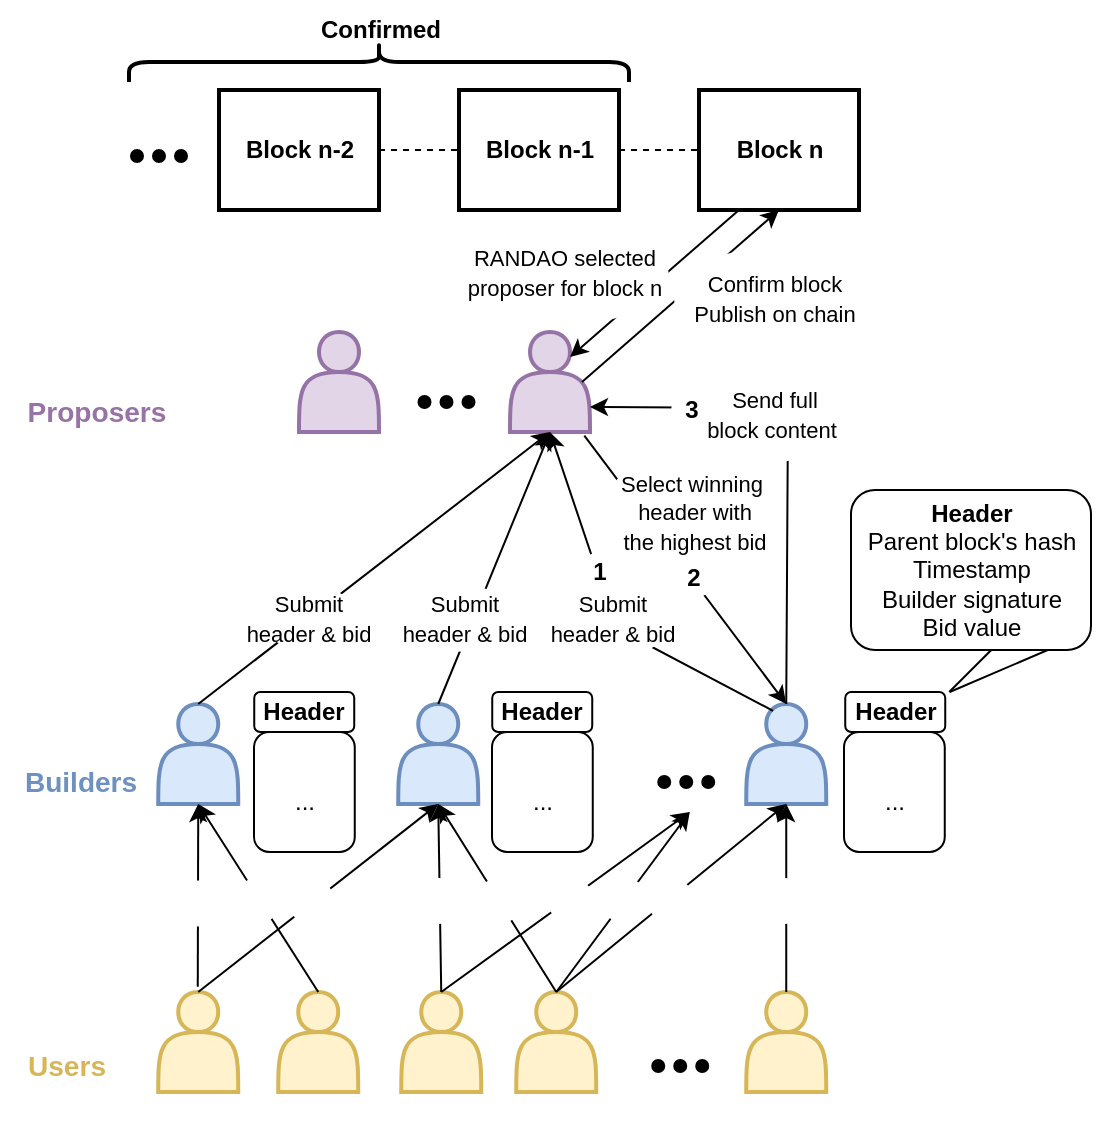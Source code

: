 <mxfile version="26.0.14">
  <diagram name="Page-1" id="Rt2gjxt__m3kLgCPaDpE">
    <mxGraphModel dx="1462" dy="784" grid="1" gridSize="10" guides="1" tooltips="1" connect="1" arrows="1" fold="1" page="1" pageScale="1" pageWidth="827" pageHeight="1169" math="0" shadow="0">
      <root>
        <mxCell id="0" />
        <mxCell id="1" parent="0" />
        <mxCell id="9paTq_0o_kBmyaApCOEQ-1" value="&lt;b&gt;Block n-1&lt;/b&gt;" style="rounded=0;whiteSpace=wrap;html=1;strokeWidth=2;" parent="1" vertex="1">
          <mxGeometry x="265.5" y="70" width="80" height="60" as="geometry" />
        </mxCell>
        <mxCell id="9paTq_0o_kBmyaApCOEQ-2" value="&lt;b&gt;Block n&lt;/b&gt;" style="rounded=0;whiteSpace=wrap;html=1;strokeWidth=2;" parent="1" vertex="1">
          <mxGeometry x="385.5" y="70" width="80" height="60" as="geometry" />
        </mxCell>
        <mxCell id="9paTq_0o_kBmyaApCOEQ-3" value="" style="endArrow=none;dashed=1;html=1;rounded=0;entryX=0;entryY=0.5;entryDx=0;entryDy=0;" parent="1" source="9paTq_0o_kBmyaApCOEQ-1" target="9paTq_0o_kBmyaApCOEQ-2" edge="1">
          <mxGeometry width="50" height="50" relative="1" as="geometry">
            <mxPoint x="185.5" y="100" as="sourcePoint" />
            <mxPoint x="245.5" y="99.5" as="targetPoint" />
          </mxGeometry>
        </mxCell>
        <mxCell id="9paTq_0o_kBmyaApCOEQ-4" value="&lt;b&gt;Block n-2&lt;/b&gt;" style="rounded=0;whiteSpace=wrap;html=1;strokeWidth=2;" parent="1" vertex="1">
          <mxGeometry x="145.5" y="70" width="80" height="60" as="geometry" />
        </mxCell>
        <mxCell id="9paTq_0o_kBmyaApCOEQ-5" value="" style="endArrow=none;dashed=1;html=1;rounded=0;exitX=1;exitY=0.5;exitDx=0;exitDy=0;entryX=0;entryY=0.5;entryDx=0;entryDy=0;" parent="1" source="9paTq_0o_kBmyaApCOEQ-4" target="9paTq_0o_kBmyaApCOEQ-1" edge="1">
          <mxGeometry width="50" height="50" relative="1" as="geometry">
            <mxPoint x="355.5" y="110" as="sourcePoint" />
            <mxPoint x="265.5" y="100" as="targetPoint" />
          </mxGeometry>
        </mxCell>
        <mxCell id="9paTq_0o_kBmyaApCOEQ-6" value="" style="shape=curlyBracket;whiteSpace=wrap;html=1;rounded=1;labelPosition=left;verticalLabelPosition=middle;align=right;verticalAlign=middle;rotation=90;strokeWidth=2;" parent="1" vertex="1">
          <mxGeometry x="215.5" y="-69" width="20" height="250" as="geometry" />
        </mxCell>
        <mxCell id="9paTq_0o_kBmyaApCOEQ-7" value="&lt;b&gt;Confirmed&lt;/b&gt;" style="text;html=1;align=center;verticalAlign=middle;resizable=0;points=[];autosize=1;strokeColor=none;fillColor=none;" parent="1" vertex="1">
          <mxGeometry x="185.5" y="25" width="80" height="30" as="geometry" />
        </mxCell>
        <mxCell id="9paTq_0o_kBmyaApCOEQ-8" value="" style="shape=actor;whiteSpace=wrap;html=1;strokeWidth=2;fillColor=#e1d5e7;strokeColor=#9673a6;" parent="1" vertex="1">
          <mxGeometry x="291" y="191" width="40" height="50" as="geometry" />
        </mxCell>
        <mxCell id="9paTq_0o_kBmyaApCOEQ-9" value="" style="shape=actor;whiteSpace=wrap;html=1;strokeWidth=2;fillColor=#dae8fc;strokeColor=#6c8ebf;" parent="1" vertex="1">
          <mxGeometry x="409.12" y="377" width="40" height="50" as="geometry" />
        </mxCell>
        <mxCell id="9paTq_0o_kBmyaApCOEQ-10" value="" style="shape=actor;whiteSpace=wrap;html=1;strokeWidth=2;fillColor=#dae8fc;strokeColor=#6c8ebf;" parent="1" vertex="1">
          <mxGeometry x="235.12" y="377" width="40" height="50" as="geometry" />
        </mxCell>
        <mxCell id="9paTq_0o_kBmyaApCOEQ-11" value="" style="shape=actor;whiteSpace=wrap;html=1;strokeWidth=2;fillColor=#dae8fc;strokeColor=#6c8ebf;" parent="1" vertex="1">
          <mxGeometry x="115.12" y="377" width="40" height="50" as="geometry" />
        </mxCell>
        <mxCell id="9paTq_0o_kBmyaApCOEQ-12" value="" style="shape=actor;whiteSpace=wrap;html=1;strokeWidth=2;fillColor=#fff2cc;strokeColor=#d6b656;" parent="1" vertex="1">
          <mxGeometry x="115.12" y="521" width="40" height="50" as="geometry" />
        </mxCell>
        <mxCell id="9paTq_0o_kBmyaApCOEQ-13" value="" style="shape=actor;whiteSpace=wrap;html=1;strokeWidth=2;fillColor=#fff2cc;strokeColor=#d6b656;" parent="1" vertex="1">
          <mxGeometry x="294.12" y="521" width="40" height="50" as="geometry" />
        </mxCell>
        <mxCell id="9paTq_0o_kBmyaApCOEQ-14" value="" style="shape=actor;whiteSpace=wrap;html=1;strokeWidth=2;fillColor=#fff2cc;strokeColor=#d6b656;" parent="1" vertex="1">
          <mxGeometry x="236.62" y="521" width="40" height="50" as="geometry" />
        </mxCell>
        <mxCell id="9paTq_0o_kBmyaApCOEQ-15" value="" style="shape=actor;whiteSpace=wrap;html=1;strokeWidth=2;fillColor=#fff2cc;strokeColor=#d6b656;" parent="1" vertex="1">
          <mxGeometry x="175.12" y="521" width="40" height="50" as="geometry" />
        </mxCell>
        <mxCell id="9paTq_0o_kBmyaApCOEQ-16" value="" style="shape=actor;whiteSpace=wrap;html=1;strokeWidth=2;fillColor=#fff2cc;strokeColor=#d6b656;" parent="1" vertex="1">
          <mxGeometry x="409.12" y="521" width="40" height="50" as="geometry" />
        </mxCell>
        <mxCell id="9paTq_0o_kBmyaApCOEQ-17" value="" style="group" parent="1" vertex="1" connectable="0">
          <mxGeometry x="102.5" y="100" width="26" height="6" as="geometry" />
        </mxCell>
        <mxCell id="9paTq_0o_kBmyaApCOEQ-18" value="" style="ellipse;shape=doubleEllipse;whiteSpace=wrap;html=1;aspect=fixed;fillColor=#000000;" parent="9paTq_0o_kBmyaApCOEQ-17" vertex="1">
          <mxGeometry x="-1" width="6" height="6" as="geometry" />
        </mxCell>
        <mxCell id="9paTq_0o_kBmyaApCOEQ-19" value="" style="ellipse;shape=doubleEllipse;whiteSpace=wrap;html=1;aspect=fixed;fillColor=#000000;" parent="9paTq_0o_kBmyaApCOEQ-17" vertex="1">
          <mxGeometry x="10" width="6" height="6" as="geometry" />
        </mxCell>
        <mxCell id="9paTq_0o_kBmyaApCOEQ-20" value="" style="ellipse;shape=doubleEllipse;whiteSpace=wrap;html=1;aspect=fixed;fillColor=#000000;" parent="9paTq_0o_kBmyaApCOEQ-17" vertex="1">
          <mxGeometry x="21" width="6" height="6" as="geometry" />
        </mxCell>
        <mxCell id="9paTq_0o_kBmyaApCOEQ-21" value="" style="group" parent="1" vertex="1" connectable="0">
          <mxGeometry x="366.12" y="413" width="26" height="6" as="geometry" />
        </mxCell>
        <mxCell id="9paTq_0o_kBmyaApCOEQ-22" value="" style="ellipse;shape=doubleEllipse;whiteSpace=wrap;html=1;aspect=fixed;fillColor=#000000;" parent="9paTq_0o_kBmyaApCOEQ-21" vertex="1">
          <mxGeometry x="-1" width="6" height="6" as="geometry" />
        </mxCell>
        <mxCell id="9paTq_0o_kBmyaApCOEQ-23" value="" style="ellipse;shape=doubleEllipse;whiteSpace=wrap;html=1;aspect=fixed;fillColor=#000000;" parent="9paTq_0o_kBmyaApCOEQ-21" vertex="1">
          <mxGeometry x="10" width="6" height="6" as="geometry" />
        </mxCell>
        <mxCell id="9paTq_0o_kBmyaApCOEQ-24" value="" style="ellipse;shape=doubleEllipse;whiteSpace=wrap;html=1;aspect=fixed;fillColor=#000000;" parent="9paTq_0o_kBmyaApCOEQ-21" vertex="1">
          <mxGeometry x="21" width="6" height="6" as="geometry" />
        </mxCell>
        <mxCell id="9paTq_0o_kBmyaApCOEQ-25" value="" style="endArrow=classic;html=1;rounded=0;exitX=0.5;exitY=0;exitDx=0;exitDy=0;entryX=0.5;entryY=1;entryDx=0;entryDy=0;" parent="1" source="9paTq_0o_kBmyaApCOEQ-11" target="9paTq_0o_kBmyaApCOEQ-8" edge="1">
          <mxGeometry width="50" height="50" relative="1" as="geometry">
            <mxPoint x="196" y="301" as="sourcePoint" />
            <mxPoint x="246" y="251" as="targetPoint" />
            <Array as="points" />
          </mxGeometry>
        </mxCell>
        <mxCell id="9paTq_0o_kBmyaApCOEQ-26" value="" style="endArrow=classic;html=1;rounded=0;exitX=0.5;exitY=0;exitDx=0;exitDy=0;" parent="1" source="9paTq_0o_kBmyaApCOEQ-10" edge="1">
          <mxGeometry width="50" height="50" relative="1" as="geometry">
            <mxPoint x="261" y="291" as="sourcePoint" />
            <mxPoint x="311" y="241" as="targetPoint" />
          </mxGeometry>
        </mxCell>
        <mxCell id="9paTq_0o_kBmyaApCOEQ-27" value="" style="endArrow=classic;html=1;rounded=0;exitX=0.335;exitY=0.068;exitDx=0;exitDy=0;strokeWidth=1;exitPerimeter=0;strokeColor=#000000;" parent="1" source="9paTq_0o_kBmyaApCOEQ-9" edge="1">
          <mxGeometry width="50" height="50" relative="1" as="geometry">
            <mxPoint x="351" y="421" as="sourcePoint" />
            <mxPoint x="311" y="241" as="targetPoint" />
            <Array as="points">
              <mxPoint x="344" y="339" />
            </Array>
          </mxGeometry>
        </mxCell>
        <mxCell id="9paTq_0o_kBmyaApCOEQ-28" value="&lt;b&gt;Header&lt;/b&gt;" style="rounded=1;whiteSpace=wrap;html=1;" parent="1" vertex="1">
          <mxGeometry x="163.12" y="371" width="50" height="20" as="geometry" />
        </mxCell>
        <mxCell id="9paTq_0o_kBmyaApCOEQ-33" value="" style="endArrow=classic;html=1;rounded=0;exitX=0.9;exitY=0.5;exitDx=0;exitDy=0;exitPerimeter=0;entryX=0.5;entryY=1;entryDx=0;entryDy=0;" parent="1" source="9paTq_0o_kBmyaApCOEQ-8" target="9paTq_0o_kBmyaApCOEQ-2" edge="1">
          <mxGeometry width="50" height="50" relative="1" as="geometry">
            <mxPoint x="351" y="321" as="sourcePoint" />
            <mxPoint x="401" y="271" as="targetPoint" />
          </mxGeometry>
        </mxCell>
        <mxCell id="9paTq_0o_kBmyaApCOEQ-34" value="" style="endArrow=classic;html=1;rounded=0;exitX=0.25;exitY=1;exitDx=0;exitDy=0;entryX=0.75;entryY=0.25;entryDx=0;entryDy=0;entryPerimeter=0;" parent="1" source="9paTq_0o_kBmyaApCOEQ-2" target="9paTq_0o_kBmyaApCOEQ-8" edge="1">
          <mxGeometry width="50" height="50" relative="1" as="geometry">
            <mxPoint x="351" y="321" as="sourcePoint" />
            <mxPoint x="401" y="271" as="targetPoint" />
          </mxGeometry>
        </mxCell>
        <mxCell id="9paTq_0o_kBmyaApCOEQ-36" value="" style="group" parent="1" vertex="1" connectable="0">
          <mxGeometry x="363.12" y="555" width="26" height="6" as="geometry" />
        </mxCell>
        <mxCell id="9paTq_0o_kBmyaApCOEQ-37" value="" style="ellipse;shape=doubleEllipse;whiteSpace=wrap;html=1;aspect=fixed;fillColor=#000000;" parent="9paTq_0o_kBmyaApCOEQ-36" vertex="1">
          <mxGeometry x="-1" width="6" height="6" as="geometry" />
        </mxCell>
        <mxCell id="9paTq_0o_kBmyaApCOEQ-38" value="" style="ellipse;shape=doubleEllipse;whiteSpace=wrap;html=1;aspect=fixed;fillColor=#000000;" parent="9paTq_0o_kBmyaApCOEQ-36" vertex="1">
          <mxGeometry x="10" width="6" height="6" as="geometry" />
        </mxCell>
        <mxCell id="9paTq_0o_kBmyaApCOEQ-39" value="" style="ellipse;shape=doubleEllipse;whiteSpace=wrap;html=1;aspect=fixed;fillColor=#000000;" parent="9paTq_0o_kBmyaApCOEQ-36" vertex="1">
          <mxGeometry x="21" width="6" height="6" as="geometry" />
        </mxCell>
        <mxCell id="9paTq_0o_kBmyaApCOEQ-42" value="" style="shape=actor;whiteSpace=wrap;html=1;strokeWidth=2;fillColor=#e1d5e7;strokeColor=#9673a6;" parent="1" vertex="1">
          <mxGeometry x="185.5" y="191" width="40" height="50" as="geometry" />
        </mxCell>
        <mxCell id="9paTq_0o_kBmyaApCOEQ-43" value="" style="group" parent="1" vertex="1" connectable="0">
          <mxGeometry x="246.25" y="223" width="26" height="6" as="geometry" />
        </mxCell>
        <mxCell id="9paTq_0o_kBmyaApCOEQ-44" value="" style="ellipse;shape=doubleEllipse;whiteSpace=wrap;html=1;aspect=fixed;fillColor=#000000;" parent="9paTq_0o_kBmyaApCOEQ-43" vertex="1">
          <mxGeometry x="-1" width="6" height="6" as="geometry" />
        </mxCell>
        <mxCell id="9paTq_0o_kBmyaApCOEQ-45" value="" style="ellipse;shape=doubleEllipse;whiteSpace=wrap;html=1;aspect=fixed;fillColor=#000000;" parent="9paTq_0o_kBmyaApCOEQ-43" vertex="1">
          <mxGeometry x="10" width="6" height="6" as="geometry" />
        </mxCell>
        <mxCell id="9paTq_0o_kBmyaApCOEQ-46" value="" style="ellipse;shape=doubleEllipse;whiteSpace=wrap;html=1;aspect=fixed;fillColor=#000000;" parent="9paTq_0o_kBmyaApCOEQ-43" vertex="1">
          <mxGeometry x="21" width="6" height="6" as="geometry" />
        </mxCell>
        <mxCell id="9paTq_0o_kBmyaApCOEQ-48" value="" style="endArrow=classic;html=1;rounded=0;entryX=0.5;entryY=1;entryDx=0;entryDy=0;exitX=0.5;exitY=0;exitDx=0;exitDy=0;" parent="1" source="9paTq_0o_kBmyaApCOEQ-12" target="9paTq_0o_kBmyaApCOEQ-10" edge="1">
          <mxGeometry width="50" height="50" relative="1" as="geometry">
            <mxPoint x="135.37" y="496" as="sourcePoint" />
            <mxPoint x="250.87" y="431" as="targetPoint" />
          </mxGeometry>
        </mxCell>
        <mxCell id="9paTq_0o_kBmyaApCOEQ-49" value="" style="endArrow=classic;html=1;rounded=0;entryX=0.5;entryY=1;entryDx=0;entryDy=0;exitX=0.5;exitY=0;exitDx=0;exitDy=0;" parent="1" source="9paTq_0o_kBmyaApCOEQ-15" target="9paTq_0o_kBmyaApCOEQ-11" edge="1">
          <mxGeometry width="50" height="50" relative="1" as="geometry">
            <mxPoint x="195.37" y="496" as="sourcePoint" />
            <mxPoint x="245.37" y="446" as="targetPoint" />
          </mxGeometry>
        </mxCell>
        <mxCell id="9paTq_0o_kBmyaApCOEQ-50" value="" style="endArrow=classic;html=1;rounded=0;entryX=0.5;entryY=1;entryDx=0;entryDy=0;exitX=0.494;exitY=-0.052;exitDx=0;exitDy=0;exitPerimeter=0;" parent="1" source="9paTq_0o_kBmyaApCOEQ-12" target="9paTq_0o_kBmyaApCOEQ-11" edge="1">
          <mxGeometry width="50" height="50" relative="1" as="geometry">
            <mxPoint x="135.37" y="496" as="sourcePoint" />
            <mxPoint x="140.87" y="431" as="targetPoint" />
          </mxGeometry>
        </mxCell>
        <mxCell id="9paTq_0o_kBmyaApCOEQ-51" value="" style="endArrow=classic;html=1;rounded=0;exitX=0.5;exitY=0;exitDx=0;exitDy=0;entryX=0.5;entryY=1;entryDx=0;entryDy=0;" parent="1" source="9paTq_0o_kBmyaApCOEQ-14" target="9paTq_0o_kBmyaApCOEQ-10" edge="1">
          <mxGeometry width="50" height="50" relative="1" as="geometry">
            <mxPoint x="230.87" y="501" as="sourcePoint" />
            <mxPoint x="280.87" y="451" as="targetPoint" />
          </mxGeometry>
        </mxCell>
        <mxCell id="9paTq_0o_kBmyaApCOEQ-52" value="" style="endArrow=classic;html=1;rounded=0;exitX=0.5;exitY=0;exitDx=0;exitDy=0;" parent="1" source="9paTq_0o_kBmyaApCOEQ-14" edge="1">
          <mxGeometry width="50" height="50" relative="1" as="geometry">
            <mxPoint x="250.87" y="497" as="sourcePoint" />
            <mxPoint x="380.87" y="431" as="targetPoint" />
          </mxGeometry>
        </mxCell>
        <mxCell id="9paTq_0o_kBmyaApCOEQ-53" value="" style="endArrow=classic;html=1;rounded=0;exitX=0.5;exitY=0;exitDx=0;exitDy=0;entryX=0.5;entryY=1;entryDx=0;entryDy=0;" parent="1" source="9paTq_0o_kBmyaApCOEQ-13" target="9paTq_0o_kBmyaApCOEQ-9" edge="1">
          <mxGeometry width="50" height="50" relative="1" as="geometry">
            <mxPoint x="330.87" y="501" as="sourcePoint" />
            <mxPoint x="380.87" y="451" as="targetPoint" />
          </mxGeometry>
        </mxCell>
        <mxCell id="9paTq_0o_kBmyaApCOEQ-54" value="" style="endArrow=classic;html=1;rounded=0;exitX=0.5;exitY=0;exitDx=0;exitDy=0;" parent="1" source="9paTq_0o_kBmyaApCOEQ-13" edge="1">
          <mxGeometry width="50" height="50" relative="1" as="geometry">
            <mxPoint x="310.87" y="501" as="sourcePoint" />
            <mxPoint x="380.87" y="431" as="targetPoint" />
          </mxGeometry>
        </mxCell>
        <mxCell id="9paTq_0o_kBmyaApCOEQ-55" value="" style="endArrow=classic;html=1;rounded=0;exitX=0.5;exitY=0;exitDx=0;exitDy=0;entryX=0.5;entryY=1;entryDx=0;entryDy=0;" parent="1" source="9paTq_0o_kBmyaApCOEQ-13" target="9paTq_0o_kBmyaApCOEQ-10" edge="1">
          <mxGeometry width="50" height="50" relative="1" as="geometry">
            <mxPoint x="205.37" y="477" as="sourcePoint" />
            <mxPoint x="255.37" y="427" as="targetPoint" />
          </mxGeometry>
        </mxCell>
        <mxCell id="9paTq_0o_kBmyaApCOEQ-56" value="" style="endArrow=classic;html=1;rounded=0;exitX=0.5;exitY=0;exitDx=0;exitDy=0;entryX=0.5;entryY=1;entryDx=0;entryDy=0;" parent="1" source="9paTq_0o_kBmyaApCOEQ-16" target="9paTq_0o_kBmyaApCOEQ-9" edge="1">
          <mxGeometry width="50" height="50" relative="1" as="geometry">
            <mxPoint x="409.12" y="496" as="sourcePoint" />
            <mxPoint x="440.87" y="451" as="targetPoint" />
          </mxGeometry>
        </mxCell>
        <mxCell id="9paTq_0o_kBmyaApCOEQ-58" value="" style="endArrow=none;html=1;rounded=0;" parent="1" edge="1">
          <mxGeometry width="50" height="50" relative="1" as="geometry">
            <mxPoint x="510.62" y="371" as="sourcePoint" />
            <mxPoint x="560.62" y="321" as="targetPoint" />
          </mxGeometry>
        </mxCell>
        <mxCell id="9paTq_0o_kBmyaApCOEQ-59" value="" style="endArrow=none;html=1;rounded=0;" parent="1" edge="1">
          <mxGeometry width="50" height="50" relative="1" as="geometry">
            <mxPoint x="510.87" y="371" as="sourcePoint" />
            <mxPoint x="580.87" y="341" as="targetPoint" />
          </mxGeometry>
        </mxCell>
        <mxCell id="9paTq_0o_kBmyaApCOEQ-60" value="&lt;b&gt;Header&lt;/b&gt;&lt;div&gt;Parent block&#39;s hash&lt;/div&gt;&lt;div&gt;Timestamp&lt;/div&gt;&lt;div&gt;Builder signature&lt;/div&gt;&lt;div&gt;Bid value&lt;/div&gt;" style="rounded=1;whiteSpace=wrap;html=1;" parent="1" vertex="1">
          <mxGeometry x="461.5" y="270" width="120" height="80" as="geometry" />
        </mxCell>
        <mxCell id="9paTq_0o_kBmyaApCOEQ-61" value="&lt;h3&gt;&lt;font style=&quot;color: light-dark(rgb(151, 115, 166), rgb(105, 70, 122));&quot;&gt;Proposers&lt;/font&gt;&lt;/h3&gt;" style="text;html=1;align=center;verticalAlign=middle;resizable=0;points=[];autosize=1;strokeColor=none;fillColor=none;" parent="1" vertex="1">
          <mxGeometry x="39.25" y="201" width="90" height="60" as="geometry" />
        </mxCell>
        <mxCell id="9paTq_0o_kBmyaApCOEQ-62" value="&lt;h3&gt;&lt;font style=&quot;color: light-dark(rgb(110, 145, 191), rgb(105, 70, 122));&quot;&gt;Builders&lt;/font&gt;&lt;/h3&gt;" style="text;html=1;align=center;verticalAlign=middle;resizable=0;points=[];autosize=1;strokeColor=none;fillColor=none;" parent="1" vertex="1">
          <mxGeometry x="36.12" y="386" width="80" height="60" as="geometry" />
        </mxCell>
        <mxCell id="9paTq_0o_kBmyaApCOEQ-63" value="&lt;h3&gt;&lt;font style=&quot;color: light-dark(rgb(214, 182, 86), rgb(105, 70, 122));&quot;&gt;Users&lt;/font&gt;&lt;/h3&gt;" style="text;html=1;align=center;verticalAlign=middle;resizable=0;points=[];autosize=1;strokeColor=none;fillColor=none;" parent="1" vertex="1">
          <mxGeometry x="39.12" y="528" width="60" height="60" as="geometry" />
        </mxCell>
        <mxCell id="9paTq_0o_kBmyaApCOEQ-35" value="" style="endArrow=classic;html=1;rounded=0;exitX=0.929;exitY=1.036;exitDx=0;exitDy=0;exitPerimeter=0;strokeWidth=1;entryX=0.5;entryY=0;entryDx=0;entryDy=0;strokeColor=#000000;" parent="1" source="9paTq_0o_kBmyaApCOEQ-8" target="9paTq_0o_kBmyaApCOEQ-9" edge="1">
          <mxGeometry width="50" height="50" relative="1" as="geometry">
            <mxPoint x="351" y="321" as="sourcePoint" />
            <mxPoint x="431" y="291" as="targetPoint" />
          </mxGeometry>
        </mxCell>
        <mxCell id="9paTq_0o_kBmyaApCOEQ-71" value="" style="endArrow=classic;html=1;rounded=0;entryX=1;entryY=0.75;entryDx=0;entryDy=0;exitX=0.5;exitY=0;exitDx=0;exitDy=0;strokeWidth=1;strokeColor=#000000;" parent="1" source="9paTq_0o_kBmyaApCOEQ-9" target="9paTq_0o_kBmyaApCOEQ-8" edge="1">
          <mxGeometry width="50" height="50" relative="1" as="geometry">
            <mxPoint x="440" y="324" as="sourcePoint" />
            <mxPoint x="330" y="314" as="targetPoint" />
            <Array as="points">
              <mxPoint x="430" y="229" />
            </Array>
          </mxGeometry>
        </mxCell>
        <mxCell id="9paTq_0o_kBmyaApCOEQ-90" value="" style="group" parent="1" vertex="1" connectable="0">
          <mxGeometry x="153.12" y="464" width="23" height="23" as="geometry" />
        </mxCell>
        <mxCell id="9paTq_0o_kBmyaApCOEQ-89" value="" style="ellipse;whiteSpace=wrap;html=1;aspect=fixed;fillColor=default;strokeColor=none;" parent="9paTq_0o_kBmyaApCOEQ-90" vertex="1">
          <mxGeometry width="23" height="23" as="geometry" />
        </mxCell>
        <mxCell id="9paTq_0o_kBmyaApCOEQ-64" value="" style="shape=image;html=1;verticalAlign=top;verticalLabelPosition=bottom;labelBackgroundColor=#ffffff;imageAspect=0;aspect=fixed;image=https://cdn0.iconfinder.com/data/icons/basic-e-commerce-line/48/Receipt_success-128.png" parent="9paTq_0o_kBmyaApCOEQ-90" vertex="1">
          <mxGeometry x="2.88" y="2.88" width="17.25" height="17.25" as="geometry" />
        </mxCell>
        <mxCell id="9paTq_0o_kBmyaApCOEQ-91" value="" style="group" parent="1" vertex="1" connectable="0">
          <mxGeometry x="123.62" y="465.25" width="23" height="23" as="geometry" />
        </mxCell>
        <mxCell id="9paTq_0o_kBmyaApCOEQ-92" value="" style="ellipse;whiteSpace=wrap;html=1;aspect=fixed;fillColor=default;strokeColor=none;" parent="9paTq_0o_kBmyaApCOEQ-91" vertex="1">
          <mxGeometry width="23" height="23" as="geometry" />
        </mxCell>
        <mxCell id="9paTq_0o_kBmyaApCOEQ-93" value="" style="shape=image;html=1;verticalAlign=top;verticalLabelPosition=bottom;labelBackgroundColor=#ffffff;imageAspect=0;aspect=fixed;image=https://cdn0.iconfinder.com/data/icons/basic-e-commerce-line/48/Receipt_success-128.png" parent="9paTq_0o_kBmyaApCOEQ-91" vertex="1">
          <mxGeometry x="2.88" y="2.88" width="17.25" height="17.25" as="geometry" />
        </mxCell>
        <mxCell id="9paTq_0o_kBmyaApCOEQ-94" value="" style="group" parent="1" vertex="1" connectable="0">
          <mxGeometry x="180" y="464" width="23" height="23" as="geometry" />
        </mxCell>
        <mxCell id="9paTq_0o_kBmyaApCOEQ-95" value="" style="ellipse;whiteSpace=wrap;html=1;aspect=fixed;fillColor=default;strokeColor=none;" parent="9paTq_0o_kBmyaApCOEQ-94" vertex="1">
          <mxGeometry width="23" height="23" as="geometry" />
        </mxCell>
        <mxCell id="9paTq_0o_kBmyaApCOEQ-96" value="" style="shape=image;html=1;verticalAlign=top;verticalLabelPosition=bottom;labelBackgroundColor=#ffffff;imageAspect=0;aspect=fixed;image=https://cdn0.iconfinder.com/data/icons/basic-e-commerce-line/48/Receipt_success-128.png" parent="9paTq_0o_kBmyaApCOEQ-94" vertex="1">
          <mxGeometry x="2.88" y="2.88" width="17.25" height="17.25" as="geometry" />
        </mxCell>
        <mxCell id="9paTq_0o_kBmyaApCOEQ-97" value="" style="group" parent="1" vertex="1" connectable="0">
          <mxGeometry x="244" y="464" width="23" height="23" as="geometry" />
        </mxCell>
        <mxCell id="9paTq_0o_kBmyaApCOEQ-98" value="" style="ellipse;whiteSpace=wrap;html=1;aspect=fixed;fillColor=default;strokeColor=none;" parent="9paTq_0o_kBmyaApCOEQ-97" vertex="1">
          <mxGeometry width="23" height="23" as="geometry" />
        </mxCell>
        <mxCell id="9paTq_0o_kBmyaApCOEQ-99" value="" style="shape=image;html=1;verticalAlign=top;verticalLabelPosition=bottom;labelBackgroundColor=#ffffff;imageAspect=0;aspect=fixed;image=https://cdn0.iconfinder.com/data/icons/basic-e-commerce-line/48/Receipt_success-128.png" parent="9paTq_0o_kBmyaApCOEQ-97" vertex="1">
          <mxGeometry x="2.88" y="2.88" width="17.25" height="17.25" as="geometry" />
        </mxCell>
        <mxCell id="9paTq_0o_kBmyaApCOEQ-100" value="" style="group" parent="1" vertex="1" connectable="0">
          <mxGeometry x="274" y="464" width="23" height="23" as="geometry" />
        </mxCell>
        <mxCell id="9paTq_0o_kBmyaApCOEQ-101" value="" style="ellipse;whiteSpace=wrap;html=1;aspect=fixed;fillColor=default;strokeColor=none;" parent="9paTq_0o_kBmyaApCOEQ-100" vertex="1">
          <mxGeometry width="23" height="23" as="geometry" />
        </mxCell>
        <mxCell id="9paTq_0o_kBmyaApCOEQ-102" value="" style="shape=image;html=1;verticalAlign=top;verticalLabelPosition=bottom;labelBackgroundColor=#ffffff;imageAspect=0;aspect=fixed;image=https://cdn0.iconfinder.com/data/icons/basic-e-commerce-line/48/Receipt_success-128.png" parent="9paTq_0o_kBmyaApCOEQ-100" vertex="1">
          <mxGeometry x="2.88" y="2.88" width="17.25" height="17.25" as="geometry" />
        </mxCell>
        <mxCell id="9paTq_0o_kBmyaApCOEQ-103" value="" style="group" parent="1" vertex="1" connectable="0">
          <mxGeometry x="310" y="464" width="23" height="23" as="geometry" />
        </mxCell>
        <mxCell id="9paTq_0o_kBmyaApCOEQ-104" value="" style="ellipse;whiteSpace=wrap;html=1;aspect=fixed;fillColor=default;strokeColor=none;" parent="9paTq_0o_kBmyaApCOEQ-103" vertex="1">
          <mxGeometry width="23" height="23" as="geometry" />
        </mxCell>
        <mxCell id="9paTq_0o_kBmyaApCOEQ-105" value="" style="shape=image;html=1;verticalAlign=top;verticalLabelPosition=bottom;labelBackgroundColor=#ffffff;imageAspect=0;aspect=fixed;image=https://cdn0.iconfinder.com/data/icons/basic-e-commerce-line/48/Receipt_success-128.png" parent="9paTq_0o_kBmyaApCOEQ-103" vertex="1">
          <mxGeometry x="2.88" y="2.88" width="17.25" height="17.25" as="geometry" />
        </mxCell>
        <mxCell id="9paTq_0o_kBmyaApCOEQ-106" value="" style="group" parent="1" vertex="1" connectable="0">
          <mxGeometry x="337" y="464" width="23" height="23" as="geometry" />
        </mxCell>
        <mxCell id="9paTq_0o_kBmyaApCOEQ-107" value="" style="ellipse;whiteSpace=wrap;html=1;aspect=fixed;fillColor=default;strokeColor=none;" parent="9paTq_0o_kBmyaApCOEQ-106" vertex="1">
          <mxGeometry width="23" height="23" as="geometry" />
        </mxCell>
        <mxCell id="9paTq_0o_kBmyaApCOEQ-108" value="" style="shape=image;html=1;verticalAlign=top;verticalLabelPosition=bottom;labelBackgroundColor=#ffffff;imageAspect=0;aspect=fixed;image=https://cdn0.iconfinder.com/data/icons/basic-e-commerce-line/48/Receipt_success-128.png" parent="9paTq_0o_kBmyaApCOEQ-106" vertex="1">
          <mxGeometry x="2.88" y="2.88" width="17.25" height="17.25" as="geometry" />
        </mxCell>
        <mxCell id="9paTq_0o_kBmyaApCOEQ-109" value="" style="group" parent="1" vertex="1" connectable="0">
          <mxGeometry x="360" y="464" width="23" height="23" as="geometry" />
        </mxCell>
        <mxCell id="9paTq_0o_kBmyaApCOEQ-110" value="" style="ellipse;whiteSpace=wrap;html=1;aspect=fixed;fillColor=default;strokeColor=none;" parent="9paTq_0o_kBmyaApCOEQ-109" vertex="1">
          <mxGeometry width="23" height="23" as="geometry" />
        </mxCell>
        <mxCell id="9paTq_0o_kBmyaApCOEQ-111" value="" style="shape=image;html=1;verticalAlign=top;verticalLabelPosition=bottom;labelBackgroundColor=#ffffff;imageAspect=0;aspect=fixed;image=https://cdn0.iconfinder.com/data/icons/basic-e-commerce-line/48/Receipt_success-128.png" parent="9paTq_0o_kBmyaApCOEQ-109" vertex="1">
          <mxGeometry x="2.88" y="2.88" width="17.25" height="17.25" as="geometry" />
        </mxCell>
        <mxCell id="9paTq_0o_kBmyaApCOEQ-112" value="" style="group" parent="1" vertex="1" connectable="0">
          <mxGeometry x="417" y="464" width="23" height="23" as="geometry" />
        </mxCell>
        <mxCell id="9paTq_0o_kBmyaApCOEQ-113" value="" style="ellipse;whiteSpace=wrap;html=1;aspect=fixed;fillColor=default;strokeColor=none;" parent="9paTq_0o_kBmyaApCOEQ-112" vertex="1">
          <mxGeometry width="23" height="23" as="geometry" />
        </mxCell>
        <mxCell id="9paTq_0o_kBmyaApCOEQ-114" value="" style="shape=image;html=1;verticalAlign=top;verticalLabelPosition=bottom;labelBackgroundColor=#ffffff;imageAspect=0;aspect=fixed;image=https://cdn0.iconfinder.com/data/icons/basic-e-commerce-line/48/Receipt_success-128.png" parent="9paTq_0o_kBmyaApCOEQ-112" vertex="1">
          <mxGeometry x="2.88" y="2.88" width="17.25" height="17.25" as="geometry" />
        </mxCell>
        <mxCell id="9paTq_0o_kBmyaApCOEQ-116" value="" style="group" parent="1" vertex="1" connectable="0">
          <mxGeometry x="160" y="314" width="75" height="40" as="geometry" />
        </mxCell>
        <mxCell id="9paTq_0o_kBmyaApCOEQ-115" value="" style="ellipse;whiteSpace=wrap;html=1;strokeColor=none;" parent="9paTq_0o_kBmyaApCOEQ-116" vertex="1">
          <mxGeometry x="7.56" y="4" width="47.56" height="33" as="geometry" />
        </mxCell>
        <mxCell id="9paTq_0o_kBmyaApCOEQ-67" value="&lt;font style=&quot;font-size: 11px;&quot;&gt;Submit&lt;/font&gt;&lt;div&gt;&lt;font style=&quot;font-size: 11px;&quot;&gt;header &amp;amp; bid&lt;/font&gt;&lt;/div&gt;" style="text;html=1;align=center;verticalAlign=middle;resizable=0;points=[];autosize=1;fillColor=none;" parent="9paTq_0o_kBmyaApCOEQ-116" vertex="1">
          <mxGeometry x="-15" width="90" height="40" as="geometry" />
        </mxCell>
        <mxCell id="9paTq_0o_kBmyaApCOEQ-117" value="" style="group" parent="1" vertex="1" connectable="0">
          <mxGeometry x="238" y="314" width="75" height="40" as="geometry" />
        </mxCell>
        <mxCell id="9paTq_0o_kBmyaApCOEQ-118" value="" style="ellipse;whiteSpace=wrap;html=1;strokeColor=none;" parent="9paTq_0o_kBmyaApCOEQ-117" vertex="1">
          <mxGeometry x="7.56" y="4" width="47.56" height="33" as="geometry" />
        </mxCell>
        <mxCell id="9paTq_0o_kBmyaApCOEQ-119" value="&lt;font style=&quot;font-size: 11px;&quot;&gt;Submit&lt;/font&gt;&lt;div&gt;&lt;font style=&quot;font-size: 11px;&quot;&gt;header &amp;amp; bid&lt;/font&gt;&lt;/div&gt;" style="text;html=1;align=center;verticalAlign=middle;resizable=0;points=[];autosize=1;fillColor=none;" parent="9paTq_0o_kBmyaApCOEQ-117" vertex="1">
          <mxGeometry x="-15" width="90" height="40" as="geometry" />
        </mxCell>
        <mxCell id="9paTq_0o_kBmyaApCOEQ-124" value="" style="group" parent="1" vertex="1" connectable="0">
          <mxGeometry x="333" y="247.5" width="100" height="66.5" as="geometry" />
        </mxCell>
        <mxCell id="9paTq_0o_kBmyaApCOEQ-123" value="" style="ellipse;whiteSpace=wrap;html=1;strokeColor=none;" parent="9paTq_0o_kBmyaApCOEQ-124" vertex="1">
          <mxGeometry x="6" width="89.5" height="66.5" as="geometry" />
        </mxCell>
        <mxCell id="9paTq_0o_kBmyaApCOEQ-68" value="&lt;font style=&quot;font-size: 11px;&quot;&gt;Select winning&amp;nbsp;&lt;/font&gt;&lt;div&gt;&lt;font style=&quot;font-size: 11px;&quot;&gt;header&amp;nbsp;&lt;span style=&quot;background-color: transparent; color: light-dark(rgb(0, 0, 0), rgb(255, 255, 255));&quot;&gt;with&lt;/span&gt;&lt;/font&gt;&lt;/div&gt;&lt;div&gt;&lt;span style=&quot;background-color: transparent; color: light-dark(rgb(0, 0, 0), rgb(255, 255, 255));&quot;&gt;&lt;font style=&quot;font-size: 11px;&quot;&gt;the highest bid&lt;/font&gt;&lt;/span&gt;&lt;/div&gt;" style="text;html=1;align=center;verticalAlign=middle;resizable=0;points=[];autosize=1;strokeColor=none;fillColor=none;" parent="9paTq_0o_kBmyaApCOEQ-124" vertex="1">
          <mxGeometry y="3.5" width="100" height="60" as="geometry" />
        </mxCell>
        <mxCell id="9paTq_0o_kBmyaApCOEQ-158" value="&lt;b&gt;2&lt;/b&gt;" style="ellipse;whiteSpace=wrap;html=1;aspect=fixed;strokeColor=none;" parent="9paTq_0o_kBmyaApCOEQ-124" vertex="1">
          <mxGeometry x="40" y="56.5" width="20" height="20" as="geometry" />
        </mxCell>
        <mxCell id="9paTq_0o_kBmyaApCOEQ-126" value="" style="group;strokeColor=none;" parent="1" vertex="1" connectable="0">
          <mxGeometry x="378" y="212" width="90" height="44" as="geometry" />
        </mxCell>
        <mxCell id="9paTq_0o_kBmyaApCOEQ-125" value="" style="ellipse;whiteSpace=wrap;html=1;strokeColor=none;" parent="9paTq_0o_kBmyaApCOEQ-126" vertex="1">
          <mxGeometry x="9.62" y="2" width="70" height="42" as="geometry" />
        </mxCell>
        <mxCell id="9paTq_0o_kBmyaApCOEQ-75" value="&lt;font style=&quot;font-size: 11px;&quot;&gt;Send full&lt;/font&gt;&lt;div&gt;&lt;font style=&quot;font-size: 11px;&quot;&gt;block content&amp;nbsp;&lt;/font&gt;&lt;/div&gt;" style="text;html=1;align=center;verticalAlign=middle;resizable=0;points=[];autosize=1;strokeColor=none;fillColor=none;" parent="9paTq_0o_kBmyaApCOEQ-126" vertex="1">
          <mxGeometry width="90" height="40" as="geometry" />
        </mxCell>
        <mxCell id="9paTq_0o_kBmyaApCOEQ-159" value="&lt;b&gt;3&lt;/b&gt;" style="ellipse;whiteSpace=wrap;html=1;aspect=fixed;strokeColor=none;" parent="9paTq_0o_kBmyaApCOEQ-126" vertex="1">
          <mxGeometry x="-6.38" y="8" width="20" height="20" as="geometry" />
        </mxCell>
        <mxCell id="9paTq_0o_kBmyaApCOEQ-133" value="" style="group" parent="1" vertex="1" connectable="0">
          <mxGeometry x="373" y="149" width="100" height="50" as="geometry" />
        </mxCell>
        <mxCell id="9paTq_0o_kBmyaApCOEQ-132" value="" style="ellipse;whiteSpace=wrap;html=1;strokeColor=none;" parent="9paTq_0o_kBmyaApCOEQ-133" vertex="1">
          <mxGeometry width="100" height="50" as="geometry" />
        </mxCell>
        <mxCell id="9paTq_0o_kBmyaApCOEQ-70" value="&lt;font style=&quot;font-size: 11px;&quot;&gt;Confirm block&lt;/font&gt;&lt;div&gt;&lt;font style=&quot;font-size: 11px;&quot;&gt;Publish on chain&lt;/font&gt;&lt;/div&gt;" style="text;html=1;align=center;verticalAlign=middle;resizable=0;points=[];autosize=1;strokeColor=none;fillColor=none;" parent="9paTq_0o_kBmyaApCOEQ-133" vertex="1">
          <mxGeometry y="5" width="100" height="40" as="geometry" />
        </mxCell>
        <mxCell id="9paTq_0o_kBmyaApCOEQ-135" value="" style="group" parent="1" vertex="1" connectable="0">
          <mxGeometry x="260.5" y="135" width="237.25" height="53" as="geometry" />
        </mxCell>
        <mxCell id="9paTq_0o_kBmyaApCOEQ-134" value="" style="ellipse;whiteSpace=wrap;html=1;strokeColor=none;" parent="9paTq_0o_kBmyaApCOEQ-135" vertex="1">
          <mxGeometry width="109.75" height="53" as="geometry" />
        </mxCell>
        <mxCell id="9paTq_0o_kBmyaApCOEQ-41" value="&lt;font style=&quot;font-size: 11px;&quot;&gt;RANDAO selected proposer for block n&lt;/font&gt;" style="text;html=1;align=center;verticalAlign=middle;whiteSpace=wrap;rounded=0;container=0;" parent="9paTq_0o_kBmyaApCOEQ-135" vertex="1">
          <mxGeometry x="7.25" y="15.5" width="100.5" height="20" as="geometry">
            <mxRectangle x="7.25" y="15.5" width="230" height="30" as="alternateBounds" />
          </mxGeometry>
        </mxCell>
        <mxCell id="9paTq_0o_kBmyaApCOEQ-149" value="" style="group" parent="1" vertex="1" connectable="0">
          <mxGeometry x="163" y="391" width="50.38" height="60" as="geometry" />
        </mxCell>
        <mxCell id="9paTq_0o_kBmyaApCOEQ-150" value="" style="rounded=1;whiteSpace=wrap;html=1;" parent="9paTq_0o_kBmyaApCOEQ-149" vertex="1">
          <mxGeometry width="50.38" height="60" as="geometry" />
        </mxCell>
        <mxCell id="9paTq_0o_kBmyaApCOEQ-151" value="" style="shape=image;html=1;verticalAlign=top;verticalLabelPosition=bottom;labelBackgroundColor=#ffffff;imageAspect=0;aspect=fixed;image=https://cdn0.iconfinder.com/data/icons/basic-e-commerce-line/48/Receipt_success-128.png" parent="9paTq_0o_kBmyaApCOEQ-149" vertex="1">
          <mxGeometry x="17.952" y="1.75" width="14.484" height="14.484" as="geometry" />
        </mxCell>
        <mxCell id="9paTq_0o_kBmyaApCOEQ-152" value="" style="shape=image;html=1;verticalAlign=top;verticalLabelPosition=bottom;labelBackgroundColor=#ffffff;imageAspect=0;aspect=fixed;image=https://cdn0.iconfinder.com/data/icons/basic-e-commerce-line/48/Receipt_success-128.png" parent="9paTq_0o_kBmyaApCOEQ-149" vertex="1">
          <mxGeometry x="17.952" y="18" width="14.484" height="14.484" as="geometry" />
        </mxCell>
        <mxCell id="9paTq_0o_kBmyaApCOEQ-153" value="" style="shape=image;html=1;verticalAlign=top;verticalLabelPosition=bottom;labelBackgroundColor=#ffffff;imageAspect=0;aspect=fixed;image=https://cdn0.iconfinder.com/data/icons/basic-e-commerce-line/48/Receipt_success-128.png" parent="9paTq_0o_kBmyaApCOEQ-149" vertex="1">
          <mxGeometry x="17.952" y="42.75" width="14.484" height="14.484" as="geometry" />
        </mxCell>
        <mxCell id="9paTq_0o_kBmyaApCOEQ-154" value="..." style="text;html=1;align=center;verticalAlign=middle;resizable=0;points=[];autosize=1;strokeColor=none;fillColor=none;" parent="9paTq_0o_kBmyaApCOEQ-149" vertex="1">
          <mxGeometry x="9.595" y="20.25" width="30" height="30" as="geometry" />
        </mxCell>
        <mxCell id="9paTq_0o_kBmyaApCOEQ-155" value="" style="group" parent="1" vertex="1" connectable="0">
          <mxGeometry x="282" y="371" width="50.38" height="80" as="geometry" />
        </mxCell>
        <mxCell id="9paTq_0o_kBmyaApCOEQ-30" value="Header" style="rounded=1;whiteSpace=wrap;html=1;fontStyle=1" parent="9paTq_0o_kBmyaApCOEQ-155" vertex="1">
          <mxGeometry x="0.12" width="50" height="20" as="geometry" />
        </mxCell>
        <mxCell id="9paTq_0o_kBmyaApCOEQ-143" value="" style="group" parent="9paTq_0o_kBmyaApCOEQ-155" vertex="1" connectable="0">
          <mxGeometry y="20" width="50.38" height="60" as="geometry" />
        </mxCell>
        <mxCell id="9paTq_0o_kBmyaApCOEQ-144" value="" style="rounded=1;whiteSpace=wrap;html=1;" parent="9paTq_0o_kBmyaApCOEQ-143" vertex="1">
          <mxGeometry width="50.38" height="60" as="geometry" />
        </mxCell>
        <mxCell id="9paTq_0o_kBmyaApCOEQ-145" value="" style="shape=image;html=1;verticalAlign=top;verticalLabelPosition=bottom;labelBackgroundColor=#ffffff;imageAspect=0;aspect=fixed;image=https://cdn0.iconfinder.com/data/icons/basic-e-commerce-line/48/Receipt_success-128.png" parent="9paTq_0o_kBmyaApCOEQ-143" vertex="1">
          <mxGeometry x="17.952" y="1.75" width="14.484" height="14.484" as="geometry" />
        </mxCell>
        <mxCell id="9paTq_0o_kBmyaApCOEQ-146" value="" style="shape=image;html=1;verticalAlign=top;verticalLabelPosition=bottom;labelBackgroundColor=#ffffff;imageAspect=0;aspect=fixed;image=https://cdn0.iconfinder.com/data/icons/basic-e-commerce-line/48/Receipt_success-128.png" parent="9paTq_0o_kBmyaApCOEQ-143" vertex="1">
          <mxGeometry x="17.952" y="18" width="14.484" height="14.484" as="geometry" />
        </mxCell>
        <mxCell id="9paTq_0o_kBmyaApCOEQ-147" value="" style="shape=image;html=1;verticalAlign=top;verticalLabelPosition=bottom;labelBackgroundColor=#ffffff;imageAspect=0;aspect=fixed;image=https://cdn0.iconfinder.com/data/icons/basic-e-commerce-line/48/Receipt_success-128.png" parent="9paTq_0o_kBmyaApCOEQ-143" vertex="1">
          <mxGeometry x="17.952" y="42.75" width="14.484" height="14.484" as="geometry" />
        </mxCell>
        <mxCell id="9paTq_0o_kBmyaApCOEQ-148" value="..." style="text;html=1;align=center;verticalAlign=middle;resizable=0;points=[];autosize=1;strokeColor=none;fillColor=none;" parent="9paTq_0o_kBmyaApCOEQ-143" vertex="1">
          <mxGeometry x="9.595" y="20.25" width="30" height="30" as="geometry" />
        </mxCell>
        <mxCell id="9paTq_0o_kBmyaApCOEQ-156" value="" style="group" parent="1" vertex="1" connectable="0">
          <mxGeometry x="458" y="371" width="50.62" height="80" as="geometry" />
        </mxCell>
        <mxCell id="9paTq_0o_kBmyaApCOEQ-31" value="Header" style="rounded=1;whiteSpace=wrap;html=1;fontStyle=1" parent="9paTq_0o_kBmyaApCOEQ-156" vertex="1">
          <mxGeometry x="0.62" width="50" height="20" as="geometry" />
        </mxCell>
        <mxCell id="9paTq_0o_kBmyaApCOEQ-142" value="" style="group" parent="9paTq_0o_kBmyaApCOEQ-156" vertex="1" connectable="0">
          <mxGeometry y="20" width="50.38" height="60" as="geometry" />
        </mxCell>
        <mxCell id="9paTq_0o_kBmyaApCOEQ-136" value="" style="rounded=1;whiteSpace=wrap;html=1;" parent="9paTq_0o_kBmyaApCOEQ-142" vertex="1">
          <mxGeometry width="50.38" height="60" as="geometry" />
        </mxCell>
        <mxCell id="9paTq_0o_kBmyaApCOEQ-137" value="" style="shape=image;html=1;verticalAlign=top;verticalLabelPosition=bottom;labelBackgroundColor=#ffffff;imageAspect=0;aspect=fixed;image=https://cdn0.iconfinder.com/data/icons/basic-e-commerce-line/48/Receipt_success-128.png" parent="9paTq_0o_kBmyaApCOEQ-142" vertex="1">
          <mxGeometry x="17.952" y="1.75" width="14.484" height="14.484" as="geometry" />
        </mxCell>
        <mxCell id="9paTq_0o_kBmyaApCOEQ-139" value="" style="shape=image;html=1;verticalAlign=top;verticalLabelPosition=bottom;labelBackgroundColor=#ffffff;imageAspect=0;aspect=fixed;image=https://cdn0.iconfinder.com/data/icons/basic-e-commerce-line/48/Receipt_success-128.png" parent="9paTq_0o_kBmyaApCOEQ-142" vertex="1">
          <mxGeometry x="17.952" y="18" width="14.484" height="14.484" as="geometry" />
        </mxCell>
        <mxCell id="9paTq_0o_kBmyaApCOEQ-140" value="" style="shape=image;html=1;verticalAlign=top;verticalLabelPosition=bottom;labelBackgroundColor=#ffffff;imageAspect=0;aspect=fixed;image=https://cdn0.iconfinder.com/data/icons/basic-e-commerce-line/48/Receipt_success-128.png" parent="9paTq_0o_kBmyaApCOEQ-142" vertex="1">
          <mxGeometry x="17.952" y="42.75" width="14.484" height="14.484" as="geometry" />
        </mxCell>
        <mxCell id="9paTq_0o_kBmyaApCOEQ-141" value="..." style="text;html=1;align=center;verticalAlign=middle;resizable=0;points=[];autosize=1;strokeColor=none;fillColor=none;" parent="9paTq_0o_kBmyaApCOEQ-142" vertex="1">
          <mxGeometry x="9.595" y="20.25" width="30" height="30" as="geometry" />
        </mxCell>
        <mxCell id="9paTq_0o_kBmyaApCOEQ-121" value="" style="ellipse;whiteSpace=wrap;html=1;strokeColor=none;" parent="1" vertex="1">
          <mxGeometry x="317.56" y="318" width="52.44" height="36" as="geometry" />
        </mxCell>
        <mxCell id="9paTq_0o_kBmyaApCOEQ-122" value="&lt;font style=&quot;font-size: 11px;&quot;&gt;Submit&lt;/font&gt;&lt;div&gt;&lt;font style=&quot;font-size: 11px;&quot;&gt;header &amp;amp; bid&lt;/font&gt;&lt;/div&gt;" style="text;html=1;align=center;verticalAlign=middle;resizable=0;points=[];autosize=1;fillColor=none;" parent="1" vertex="1">
          <mxGeometry x="297.12" y="314" width="90" height="40" as="geometry" />
        </mxCell>
        <mxCell id="9paTq_0o_kBmyaApCOEQ-157" value="&lt;b&gt;1&lt;/b&gt;" style="ellipse;whiteSpace=wrap;html=1;aspect=fixed;strokeColor=none;" parent="1" vertex="1">
          <mxGeometry x="326" y="301" width="20" height="20" as="geometry" />
        </mxCell>
      </root>
    </mxGraphModel>
  </diagram>
</mxfile>
